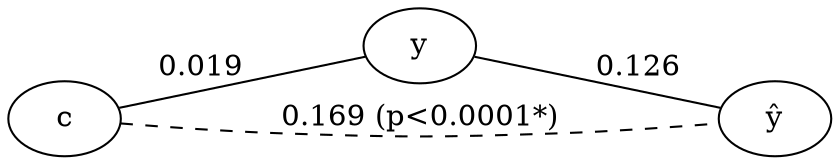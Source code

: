 graph {
	rankdir=LR
	c [label=c]
	y [label=y]
	yhat [label=<y&#770;>]
	c -- yhat [label="0.169 (p<0.0001*)" style=dashed]
	c -- y [label=0.019]
	y -- yhat [label=0.126]
}
